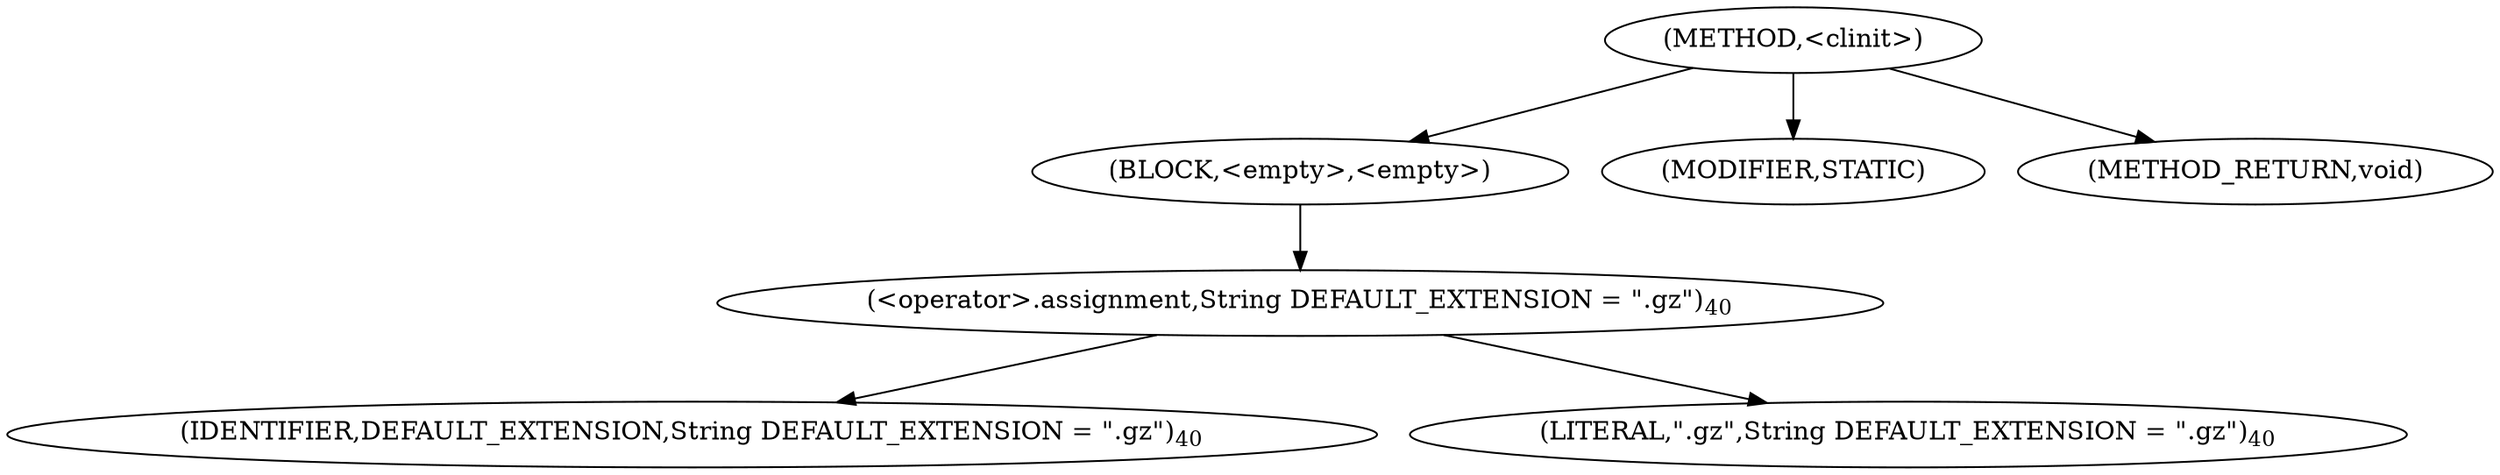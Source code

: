 digraph "&lt;clinit&gt;" {  
"157" [label = <(METHOD,&lt;clinit&gt;)> ]
"158" [label = <(BLOCK,&lt;empty&gt;,&lt;empty&gt;)> ]
"159" [label = <(&lt;operator&gt;.assignment,String DEFAULT_EXTENSION = &quot;.gz&quot;)<SUB>40</SUB>> ]
"160" [label = <(IDENTIFIER,DEFAULT_EXTENSION,String DEFAULT_EXTENSION = &quot;.gz&quot;)<SUB>40</SUB>> ]
"161" [label = <(LITERAL,&quot;.gz&quot;,String DEFAULT_EXTENSION = &quot;.gz&quot;)<SUB>40</SUB>> ]
"162" [label = <(MODIFIER,STATIC)> ]
"163" [label = <(METHOD_RETURN,void)> ]
  "157" -> "158" 
  "157" -> "162" 
  "157" -> "163" 
  "158" -> "159" 
  "159" -> "160" 
  "159" -> "161" 
}

